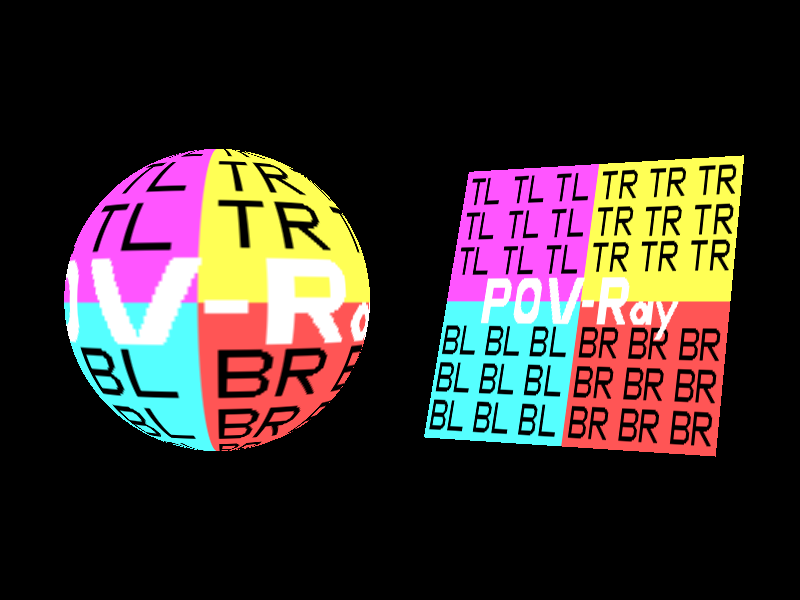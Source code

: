 // Persistence Of Vision raytracer version 3.5 sample file.
// Image map example
// File by Alexander Enzmann
// NOTE: Requires "test.png"

global_settings { assumed_gamma 2.2 }

#include "colors.inc"

#declare Bi = 2;

#declare Texture0 = /* Planar image map */
texture {pigment{image_map { png "test.png" map_type 0 once interpolate Bi } } }

#declare Texture1 = /* Spherical image map */
texture {pigment{image_map { png "test.png" map_type 1 interpolate Bi } } }

sphere { <0, 0, 0>, 1
   texture { Texture1 }
   scale 10
   rotate -90*y
   translate <-12, 0, 20>
}

plane {
   z, 0
   hollow on
   clipped_by {box { <0, 0, -1>, <1, 1, 1> } }
   texture { Texture0 }
   translate <-0.5, -0.5, 0>
   scale 20
   rotate <20, 30, 0>
   translate <12, 0, 20>
}

camera {
   location  <0, 0, -60>
   direction <0, 0,   1>
   up        <0, 0.5, 0>
   right     <0.6666, 0, 0>
}

light_source { <0, 300, -200> colour White }
